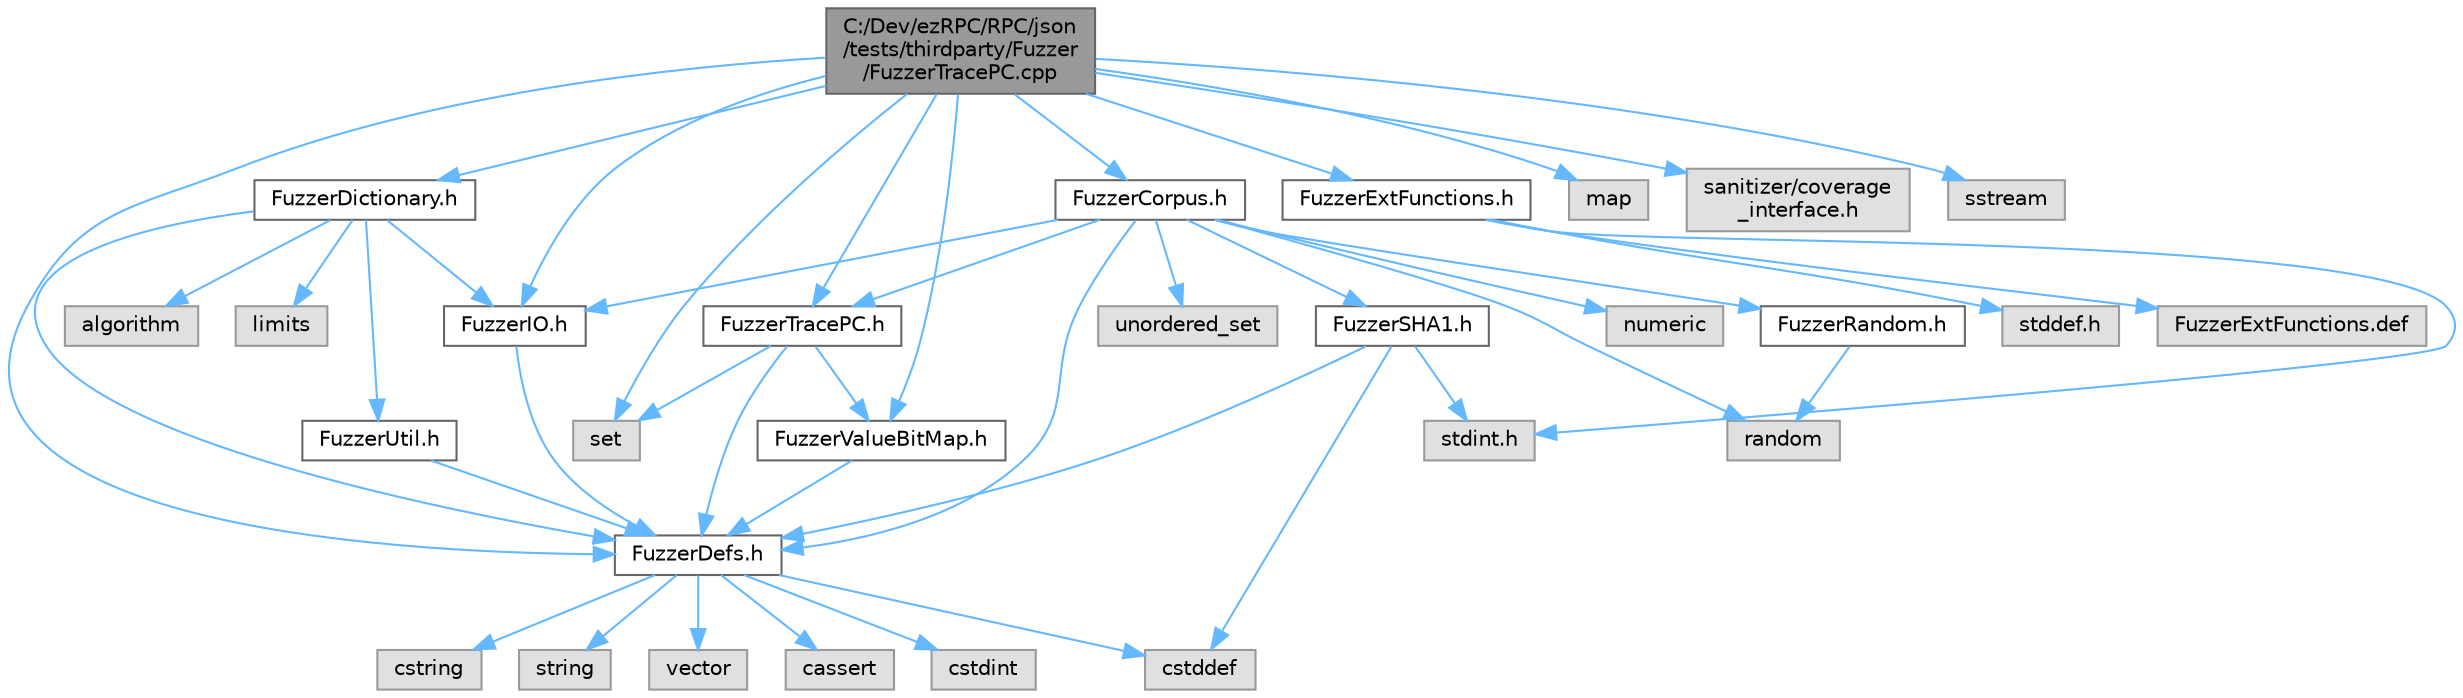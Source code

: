 digraph "C:/Dev/ezRPC/RPC/json/tests/thirdparty/Fuzzer/FuzzerTracePC.cpp"
{
 // LATEX_PDF_SIZE
  bgcolor="transparent";
  edge [fontname=Helvetica,fontsize=10,labelfontname=Helvetica,labelfontsize=10];
  node [fontname=Helvetica,fontsize=10,shape=box,height=0.2,width=0.4];
  Node1 [id="Node000001",label="C:/Dev/ezRPC/RPC/json\l/tests/thirdparty/Fuzzer\l/FuzzerTracePC.cpp",height=0.2,width=0.4,color="gray40", fillcolor="grey60", style="filled", fontcolor="black",tooltip=" "];
  Node1 -> Node2 [id="edge1_Node000001_Node000002",color="steelblue1",style="solid",tooltip=" "];
  Node2 [id="Node000002",label="FuzzerCorpus.h",height=0.2,width=0.4,color="grey40", fillcolor="white", style="filled",URL="$_fuzzer_corpus_8h.html",tooltip=" "];
  Node2 -> Node3 [id="edge2_Node000002_Node000003",color="steelblue1",style="solid",tooltip=" "];
  Node3 [id="Node000003",label="FuzzerDefs.h",height=0.2,width=0.4,color="grey40", fillcolor="white", style="filled",URL="$_fuzzer_defs_8h.html",tooltip=" "];
  Node3 -> Node4 [id="edge3_Node000003_Node000004",color="steelblue1",style="solid",tooltip=" "];
  Node4 [id="Node000004",label="cassert",height=0.2,width=0.4,color="grey60", fillcolor="#E0E0E0", style="filled",tooltip=" "];
  Node3 -> Node5 [id="edge4_Node000003_Node000005",color="steelblue1",style="solid",tooltip=" "];
  Node5 [id="Node000005",label="cstddef",height=0.2,width=0.4,color="grey60", fillcolor="#E0E0E0", style="filled",tooltip=" "];
  Node3 -> Node6 [id="edge5_Node000003_Node000006",color="steelblue1",style="solid",tooltip=" "];
  Node6 [id="Node000006",label="cstdint",height=0.2,width=0.4,color="grey60", fillcolor="#E0E0E0", style="filled",tooltip=" "];
  Node3 -> Node7 [id="edge6_Node000003_Node000007",color="steelblue1",style="solid",tooltip=" "];
  Node7 [id="Node000007",label="cstring",height=0.2,width=0.4,color="grey60", fillcolor="#E0E0E0", style="filled",tooltip=" "];
  Node3 -> Node8 [id="edge7_Node000003_Node000008",color="steelblue1",style="solid",tooltip=" "];
  Node8 [id="Node000008",label="string",height=0.2,width=0.4,color="grey60", fillcolor="#E0E0E0", style="filled",tooltip=" "];
  Node3 -> Node9 [id="edge8_Node000003_Node000009",color="steelblue1",style="solid",tooltip=" "];
  Node9 [id="Node000009",label="vector",height=0.2,width=0.4,color="grey60", fillcolor="#E0E0E0", style="filled",tooltip=" "];
  Node2 -> Node10 [id="edge9_Node000002_Node000010",color="steelblue1",style="solid",tooltip=" "];
  Node10 [id="Node000010",label="FuzzerIO.h",height=0.2,width=0.4,color="grey40", fillcolor="white", style="filled",URL="$_fuzzer_i_o_8h.html",tooltip=" "];
  Node10 -> Node3 [id="edge10_Node000010_Node000003",color="steelblue1",style="solid",tooltip=" "];
  Node2 -> Node11 [id="edge11_Node000002_Node000011",color="steelblue1",style="solid",tooltip=" "];
  Node11 [id="Node000011",label="FuzzerRandom.h",height=0.2,width=0.4,color="grey40", fillcolor="white", style="filled",URL="$_fuzzer_random_8h.html",tooltip=" "];
  Node11 -> Node12 [id="edge12_Node000011_Node000012",color="steelblue1",style="solid",tooltip=" "];
  Node12 [id="Node000012",label="random",height=0.2,width=0.4,color="grey60", fillcolor="#E0E0E0", style="filled",tooltip=" "];
  Node2 -> Node13 [id="edge13_Node000002_Node000013",color="steelblue1",style="solid",tooltip=" "];
  Node13 [id="Node000013",label="FuzzerSHA1.h",height=0.2,width=0.4,color="grey40", fillcolor="white", style="filled",URL="$_fuzzer_s_h_a1_8h.html",tooltip=" "];
  Node13 -> Node3 [id="edge14_Node000013_Node000003",color="steelblue1",style="solid",tooltip=" "];
  Node13 -> Node5 [id="edge15_Node000013_Node000005",color="steelblue1",style="solid",tooltip=" "];
  Node13 -> Node14 [id="edge16_Node000013_Node000014",color="steelblue1",style="solid",tooltip=" "];
  Node14 [id="Node000014",label="stdint.h",height=0.2,width=0.4,color="grey60", fillcolor="#E0E0E0", style="filled",tooltip=" "];
  Node2 -> Node15 [id="edge17_Node000002_Node000015",color="steelblue1",style="solid",tooltip=" "];
  Node15 [id="Node000015",label="FuzzerTracePC.h",height=0.2,width=0.4,color="grey40", fillcolor="white", style="filled",URL="$_fuzzer_trace_p_c_8h.html",tooltip=" "];
  Node15 -> Node3 [id="edge18_Node000015_Node000003",color="steelblue1",style="solid",tooltip=" "];
  Node15 -> Node16 [id="edge19_Node000015_Node000016",color="steelblue1",style="solid",tooltip=" "];
  Node16 [id="Node000016",label="FuzzerValueBitMap.h",height=0.2,width=0.4,color="grey40", fillcolor="white", style="filled",URL="$_fuzzer_value_bit_map_8h.html",tooltip=" "];
  Node16 -> Node3 [id="edge20_Node000016_Node000003",color="steelblue1",style="solid",tooltip=" "];
  Node15 -> Node17 [id="edge21_Node000015_Node000017",color="steelblue1",style="solid",tooltip=" "];
  Node17 [id="Node000017",label="set",height=0.2,width=0.4,color="grey60", fillcolor="#E0E0E0", style="filled",tooltip=" "];
  Node2 -> Node18 [id="edge22_Node000002_Node000018",color="steelblue1",style="solid",tooltip=" "];
  Node18 [id="Node000018",label="numeric",height=0.2,width=0.4,color="grey60", fillcolor="#E0E0E0", style="filled",tooltip=" "];
  Node2 -> Node12 [id="edge23_Node000002_Node000012",color="steelblue1",style="solid",tooltip=" "];
  Node2 -> Node19 [id="edge24_Node000002_Node000019",color="steelblue1",style="solid",tooltip=" "];
  Node19 [id="Node000019",label="unordered_set",height=0.2,width=0.4,color="grey60", fillcolor="#E0E0E0", style="filled",tooltip=" "];
  Node1 -> Node3 [id="edge25_Node000001_Node000003",color="steelblue1",style="solid",tooltip=" "];
  Node1 -> Node20 [id="edge26_Node000001_Node000020",color="steelblue1",style="solid",tooltip=" "];
  Node20 [id="Node000020",label="FuzzerDictionary.h",height=0.2,width=0.4,color="grey40", fillcolor="white", style="filled",URL="$_fuzzer_dictionary_8h.html",tooltip=" "];
  Node20 -> Node3 [id="edge27_Node000020_Node000003",color="steelblue1",style="solid",tooltip=" "];
  Node20 -> Node10 [id="edge28_Node000020_Node000010",color="steelblue1",style="solid",tooltip=" "];
  Node20 -> Node21 [id="edge29_Node000020_Node000021",color="steelblue1",style="solid",tooltip=" "];
  Node21 [id="Node000021",label="FuzzerUtil.h",height=0.2,width=0.4,color="grey40", fillcolor="white", style="filled",URL="$_fuzzer_util_8h.html",tooltip=" "];
  Node21 -> Node3 [id="edge30_Node000021_Node000003",color="steelblue1",style="solid",tooltip=" "];
  Node20 -> Node22 [id="edge31_Node000020_Node000022",color="steelblue1",style="solid",tooltip=" "];
  Node22 [id="Node000022",label="algorithm",height=0.2,width=0.4,color="grey60", fillcolor="#E0E0E0", style="filled",tooltip=" "];
  Node20 -> Node23 [id="edge32_Node000020_Node000023",color="steelblue1",style="solid",tooltip=" "];
  Node23 [id="Node000023",label="limits",height=0.2,width=0.4,color="grey60", fillcolor="#E0E0E0", style="filled",tooltip=" "];
  Node1 -> Node24 [id="edge33_Node000001_Node000024",color="steelblue1",style="solid",tooltip=" "];
  Node24 [id="Node000024",label="FuzzerExtFunctions.h",height=0.2,width=0.4,color="grey40", fillcolor="white", style="filled",URL="$_fuzzer_ext_functions_8h.html",tooltip=" "];
  Node24 -> Node25 [id="edge34_Node000024_Node000025",color="steelblue1",style="solid",tooltip=" "];
  Node25 [id="Node000025",label="stddef.h",height=0.2,width=0.4,color="grey60", fillcolor="#E0E0E0", style="filled",tooltip=" "];
  Node24 -> Node14 [id="edge35_Node000024_Node000014",color="steelblue1",style="solid",tooltip=" "];
  Node24 -> Node26 [id="edge36_Node000024_Node000026",color="steelblue1",style="solid",tooltip=" "];
  Node26 [id="Node000026",label="FuzzerExtFunctions.def",height=0.2,width=0.4,color="grey60", fillcolor="#E0E0E0", style="filled",tooltip=" "];
  Node1 -> Node10 [id="edge37_Node000001_Node000010",color="steelblue1",style="solid",tooltip=" "];
  Node1 -> Node15 [id="edge38_Node000001_Node000015",color="steelblue1",style="solid",tooltip=" "];
  Node1 -> Node16 [id="edge39_Node000001_Node000016",color="steelblue1",style="solid",tooltip=" "];
  Node1 -> Node27 [id="edge40_Node000001_Node000027",color="steelblue1",style="solid",tooltip=" "];
  Node27 [id="Node000027",label="map",height=0.2,width=0.4,color="grey60", fillcolor="#E0E0E0", style="filled",tooltip=" "];
  Node1 -> Node28 [id="edge41_Node000001_Node000028",color="steelblue1",style="solid",tooltip=" "];
  Node28 [id="Node000028",label="sanitizer/coverage\l_interface.h",height=0.2,width=0.4,color="grey60", fillcolor="#E0E0E0", style="filled",tooltip=" "];
  Node1 -> Node17 [id="edge42_Node000001_Node000017",color="steelblue1",style="solid",tooltip=" "];
  Node1 -> Node29 [id="edge43_Node000001_Node000029",color="steelblue1",style="solid",tooltip=" "];
  Node29 [id="Node000029",label="sstream",height=0.2,width=0.4,color="grey60", fillcolor="#E0E0E0", style="filled",tooltip=" "];
}
